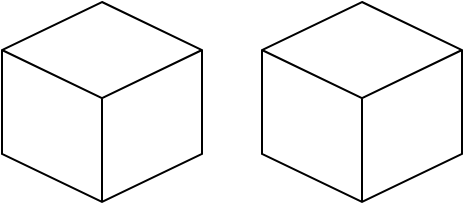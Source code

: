 <mxfile version="22.1.0" type="github">
  <diagram name="第 1 页" id="9rgxSyXyCrH38hEzkODa">
    <mxGraphModel dx="794" dy="420" grid="1" gridSize="10" guides="1" tooltips="1" connect="1" arrows="1" fold="1" page="1" pageScale="1" pageWidth="827" pageHeight="1169" math="0" shadow="0">
      <root>
        <mxCell id="0" />
        <mxCell id="1" parent="0" />
        <mxCell id="CkN31Z0GcDgbCyYp04kP-1" value="" style="html=1;shape=mxgraph.basic.isocube;isoAngle=15;" vertex="1" parent="1">
          <mxGeometry x="140" y="80" width="100" height="100" as="geometry" />
        </mxCell>
        <mxCell id="CkN31Z0GcDgbCyYp04kP-2" value="" style="html=1;shape=mxgraph.basic.isocube;isoAngle=15;" vertex="1" parent="1">
          <mxGeometry x="270" y="80" width="100" height="100" as="geometry" />
        </mxCell>
      </root>
    </mxGraphModel>
  </diagram>
</mxfile>

